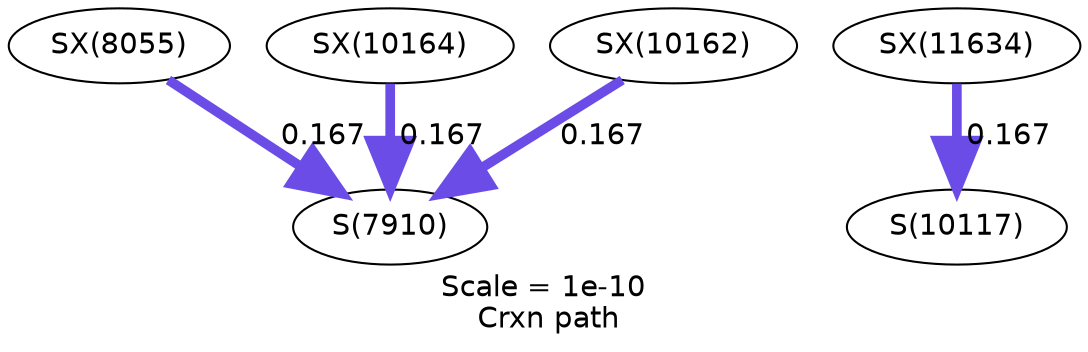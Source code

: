 digraph reaction_paths {
center=1;
s42 -> s24[fontname="Helvetica", style="setlinewidth(4.65)", arrowsize=2.33, color="0.7, 0.667, 0.9"
, label=" 0.167"];
s45 -> s24[fontname="Helvetica", style="setlinewidth(4.65)", arrowsize=2.33, color="0.7, 0.667, 0.9"
, label=" 0.167"];
s44 -> s24[fontname="Helvetica", style="setlinewidth(4.65)", arrowsize=2.33, color="0.7, 0.667, 0.9"
, label=" 0.167"];
s46 -> s25[fontname="Helvetica", style="setlinewidth(4.65)", arrowsize=2.33, color="0.7, 0.667, 0.9"
, label=" 0.167"];
s24 [ fontname="Helvetica", label="S(7910)"];
s25 [ fontname="Helvetica", label="S(10117)"];
s42 [ fontname="Helvetica", label="SX(8055)"];
s44 [ fontname="Helvetica", label="SX(10162)"];
s45 [ fontname="Helvetica", label="SX(10164)"];
s46 [ fontname="Helvetica", label="SX(11634)"];
 label = "Scale = 1e-10\l Crxn path";
 fontname = "Helvetica";
}
